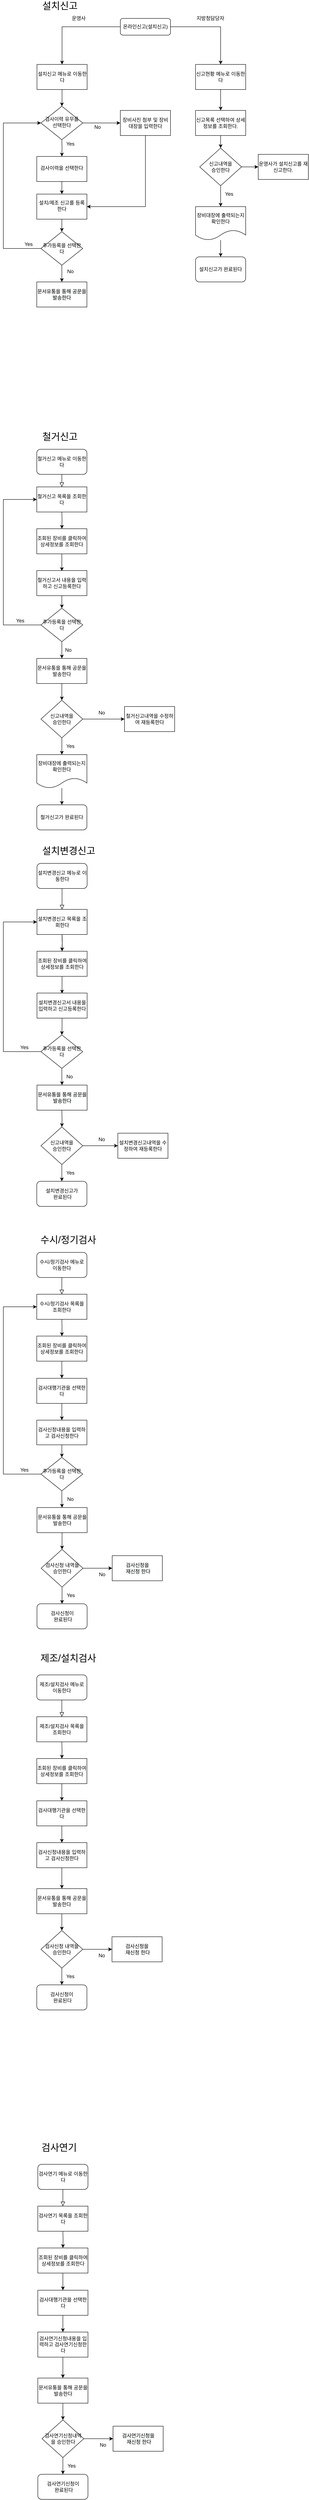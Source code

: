 <mxfile version="14.5.8" type="github">
  <diagram id="C5RBs43oDa-KdzZeNtuy" name="Page-1">
    <mxGraphModel dx="1422" dy="762" grid="1" gridSize="10" guides="1" tooltips="1" connect="1" arrows="1" fold="1" page="1" pageScale="1" pageWidth="827" pageHeight="1169" math="0" shadow="0">
      <root>
        <mxCell id="WIyWlLk6GJQsqaUBKTNV-0" />
        <mxCell id="WIyWlLk6GJQsqaUBKTNV-1" parent="WIyWlLk6GJQsqaUBKTNV-0" />
        <mxCell id="lxTzyP9Jyycn0VTd-L1F-77" value="" style="edgeStyle=orthogonalEdgeStyle;rounded=0;orthogonalLoop=1;jettySize=auto;html=1;entryX=0.5;entryY=0;entryDx=0;entryDy=0;" parent="WIyWlLk6GJQsqaUBKTNV-1" source="WIyWlLk6GJQsqaUBKTNV-3" edge="1" target="Eu_mf2mGly2LNpTWScYB-71">
          <mxGeometry relative="1" as="geometry">
            <mxPoint x="220" y="180" as="targetPoint" />
          </mxGeometry>
        </mxCell>
        <mxCell id="Eu_mf2mGly2LNpTWScYB-67" style="edgeStyle=orthogonalEdgeStyle;rounded=0;orthogonalLoop=1;jettySize=auto;html=1;entryX=0.5;entryY=0;entryDx=0;entryDy=0;" edge="1" parent="WIyWlLk6GJQsqaUBKTNV-1" source="WIyWlLk6GJQsqaUBKTNV-3" target="Eu_mf2mGly2LNpTWScYB-70">
          <mxGeometry relative="1" as="geometry">
            <Array as="points">
              <mxPoint x="600" y="100" />
            </Array>
          </mxGeometry>
        </mxCell>
        <mxCell id="WIyWlLk6GJQsqaUBKTNV-3" value="온라인신고(설치신고)" style="rounded=1;whiteSpace=wrap;html=1;fontSize=12;glass=0;strokeWidth=1;shadow=0;" parent="WIyWlLk6GJQsqaUBKTNV-1" vertex="1">
          <mxGeometry x="360" y="80" width="120" height="40" as="geometry" />
        </mxCell>
        <mxCell id="Ld-m0rTdNNkQz6go5yyE-4" value="" style="edgeStyle=orthogonalEdgeStyle;rounded=0;orthogonalLoop=1;jettySize=auto;html=1;" parent="WIyWlLk6GJQsqaUBKTNV-1" edge="1">
          <mxGeometry relative="1" as="geometry">
            <mxPoint x="270" y="330" as="sourcePoint" />
            <mxPoint x="360" y="330" as="targetPoint" />
          </mxGeometry>
        </mxCell>
        <mxCell id="Ld-m0rTdNNkQz6go5yyE-38" value="" style="edgeStyle=orthogonalEdgeStyle;rounded=0;orthogonalLoop=1;jettySize=auto;html=1;" parent="WIyWlLk6GJQsqaUBKTNV-1" target="Ld-m0rTdNNkQz6go5yyE-37" edge="1">
          <mxGeometry relative="1" as="geometry">
            <mxPoint x="220" y="370" as="sourcePoint" />
          </mxGeometry>
        </mxCell>
        <mxCell id="WIyWlLk6GJQsqaUBKTNV-6" value="검사이력 유무를 선택한다" style="rhombus;whiteSpace=wrap;html=1;shadow=0;fontFamily=Helvetica;fontSize=12;align=center;strokeWidth=1;spacing=6;spacingTop=-4;" parent="WIyWlLk6GJQsqaUBKTNV-1" vertex="1">
          <mxGeometry x="170" y="290" width="100" height="80" as="geometry" />
        </mxCell>
        <mxCell id="Ld-m0rTdNNkQz6go5yyE-19" style="edgeStyle=orthogonalEdgeStyle;rounded=0;orthogonalLoop=1;jettySize=auto;html=1;entryX=1;entryY=0.5;entryDx=0;entryDy=0;" parent="WIyWlLk6GJQsqaUBKTNV-1" target="Ld-m0rTdNNkQz6go5yyE-39" edge="1">
          <mxGeometry relative="1" as="geometry">
            <mxPoint x="290" y="560" as="targetPoint" />
            <Array as="points">
              <mxPoint x="420" y="360" />
              <mxPoint x="420" y="530" />
            </Array>
            <mxPoint x="430" y="360" as="sourcePoint" />
          </mxGeometry>
        </mxCell>
        <mxCell id="Ld-m0rTdNNkQz6go5yyE-5" value="No" style="text;html=1;align=center;verticalAlign=middle;resizable=0;points=[];autosize=1;" parent="WIyWlLk6GJQsqaUBKTNV-1" vertex="1">
          <mxGeometry x="290" y="330" width="30" height="20" as="geometry" />
        </mxCell>
        <mxCell id="lxTzyP9Jyycn0VTd-L1F-40" value="" style="edgeStyle=orthogonalEdgeStyle;rounded=0;orthogonalLoop=1;jettySize=auto;html=1;" parent="WIyWlLk6GJQsqaUBKTNV-1" source="Ld-m0rTdNNkQz6go5yyE-28" target="lxTzyP9Jyycn0VTd-L1F-34" edge="1">
          <mxGeometry relative="1" as="geometry" />
        </mxCell>
        <mxCell id="Eu_mf2mGly2LNpTWScYB-81" style="edgeStyle=orthogonalEdgeStyle;rounded=0;orthogonalLoop=1;jettySize=auto;html=1;exitX=1;exitY=0.5;exitDx=0;exitDy=0;entryX=0;entryY=0.5;entryDx=0;entryDy=0;" edge="1" parent="WIyWlLk6GJQsqaUBKTNV-1" source="Ld-m0rTdNNkQz6go5yyE-28" target="Eu_mf2mGly2LNpTWScYB-83">
          <mxGeometry relative="1" as="geometry">
            <mxPoint x="710" y="435" as="targetPoint" />
          </mxGeometry>
        </mxCell>
        <mxCell id="Ld-m0rTdNNkQz6go5yyE-28" value="신고내역을 &lt;br&gt;승인한다" style="rhombus;whiteSpace=wrap;html=1;" parent="WIyWlLk6GJQsqaUBKTNV-1" vertex="1">
          <mxGeometry x="550" y="390" width="100" height="90" as="geometry" />
        </mxCell>
        <mxCell id="Ld-m0rTdNNkQz6go5yyE-40" value="" style="edgeStyle=orthogonalEdgeStyle;rounded=0;orthogonalLoop=1;jettySize=auto;html=1;" parent="WIyWlLk6GJQsqaUBKTNV-1" source="Ld-m0rTdNNkQz6go5yyE-37" target="Ld-m0rTdNNkQz6go5yyE-39" edge="1">
          <mxGeometry relative="1" as="geometry" />
        </mxCell>
        <mxCell id="Ld-m0rTdNNkQz6go5yyE-37" value="검사이력을 선택한다" style="whiteSpace=wrap;html=1;shadow=0;strokeWidth=1;spacing=6;spacingTop=-4;" parent="WIyWlLk6GJQsqaUBKTNV-1" vertex="1">
          <mxGeometry x="160" y="410" width="120" height="60" as="geometry" />
        </mxCell>
        <mxCell id="Ld-m0rTdNNkQz6go5yyE-45" value="" style="edgeStyle=orthogonalEdgeStyle;rounded=0;orthogonalLoop=1;jettySize=auto;html=1;" parent="WIyWlLk6GJQsqaUBKTNV-1" source="Ld-m0rTdNNkQz6go5yyE-39" edge="1">
          <mxGeometry relative="1" as="geometry">
            <mxPoint x="220" y="590" as="targetPoint" />
          </mxGeometry>
        </mxCell>
        <mxCell id="Ld-m0rTdNNkQz6go5yyE-39" value="&lt;span&gt;설치/제조 신고를 등록한다&lt;/span&gt;" style="whiteSpace=wrap;html=1;shadow=0;strokeWidth=1;spacing=6;spacingTop=-4;" parent="WIyWlLk6GJQsqaUBKTNV-1" vertex="1">
          <mxGeometry x="160" y="500" width="120" height="60" as="geometry" />
        </mxCell>
        <mxCell id="Ld-m0rTdNNkQz6go5yyE-41" value="Yes" style="text;html=1;align=center;verticalAlign=middle;resizable=0;points=[];autosize=1;" parent="WIyWlLk6GJQsqaUBKTNV-1" vertex="1">
          <mxGeometry x="220" y="370" width="40" height="20" as="geometry" />
        </mxCell>
        <mxCell id="Ld-m0rTdNNkQz6go5yyE-42" value="Yes" style="text;html=1;align=center;verticalAlign=middle;resizable=0;points=[];autosize=1;" parent="WIyWlLk6GJQsqaUBKTNV-1" vertex="1">
          <mxGeometry x="600" y="490" width="40" height="20" as="geometry" />
        </mxCell>
        <mxCell id="Ld-m0rTdNNkQz6go5yyE-43" value="설치신고가 완료된다" style="rounded=1;whiteSpace=wrap;html=1;" parent="WIyWlLk6GJQsqaUBKTNV-1" vertex="1">
          <mxGeometry x="540" y="650" width="120" height="60" as="geometry" />
        </mxCell>
        <mxCell id="lxTzyP9Jyycn0VTd-L1F-11" value="" style="rounded=0;html=1;jettySize=auto;orthogonalLoop=1;fontSize=11;endArrow=block;endFill=0;endSize=8;strokeWidth=1;shadow=0;labelBackgroundColor=none;edgeStyle=orthogonalEdgeStyle;" parent="WIyWlLk6GJQsqaUBKTNV-1" source="lxTzyP9Jyycn0VTd-L1F-12" target="lxTzyP9Jyycn0VTd-L1F-33" edge="1">
          <mxGeometry relative="1" as="geometry">
            <mxPoint x="220" y="1200" as="targetPoint" />
          </mxGeometry>
        </mxCell>
        <mxCell id="lxTzyP9Jyycn0VTd-L1F-12" value="철거신고 메뉴로 이동한다" style="rounded=1;whiteSpace=wrap;html=1;fontSize=12;glass=0;strokeWidth=1;shadow=0;" parent="WIyWlLk6GJQsqaUBKTNV-1" vertex="1">
          <mxGeometry x="160" y="1110" width="120" height="60" as="geometry" />
        </mxCell>
        <mxCell id="lxTzyP9Jyycn0VTd-L1F-14" value="" style="edgeStyle=orthogonalEdgeStyle;rounded=0;orthogonalLoop=1;jettySize=auto;html=1;" parent="WIyWlLk6GJQsqaUBKTNV-1" edge="1">
          <mxGeometry relative="1" as="geometry">
            <mxPoint x="220" y="1260" as="sourcePoint" />
            <mxPoint x="220" y="1300" as="targetPoint" />
          </mxGeometry>
        </mxCell>
        <mxCell id="lxTzyP9Jyycn0VTd-L1F-84" value="" style="edgeStyle=orthogonalEdgeStyle;rounded=0;orthogonalLoop=1;jettySize=auto;html=1;" parent="WIyWlLk6GJQsqaUBKTNV-1" edge="1">
          <mxGeometry relative="1" as="geometry">
            <mxPoint x="220" y="1360" as="sourcePoint" />
            <mxPoint x="220" y="1401" as="targetPoint" />
          </mxGeometry>
        </mxCell>
        <mxCell id="lxTzyP9Jyycn0VTd-L1F-21" value="" style="edgeStyle=orthogonalEdgeStyle;rounded=0;orthogonalLoop=1;jettySize=auto;html=1;entryX=0.5;entryY=0;entryDx=0;entryDy=0;" parent="WIyWlLk6GJQsqaUBKTNV-1" source="lxTzyP9Jyycn0VTd-L1F-23" target="lxTzyP9Jyycn0VTd-L1F-36" edge="1">
          <mxGeometry relative="1" as="geometry">
            <mxPoint x="220" y="2130" as="targetPoint" />
          </mxGeometry>
        </mxCell>
        <mxCell id="lxTzyP9Jyycn0VTd-L1F-22" value="" style="edgeStyle=orthogonalEdgeStyle;rounded=0;orthogonalLoop=1;jettySize=auto;html=1;" parent="WIyWlLk6GJQsqaUBKTNV-1" source="lxTzyP9Jyycn0VTd-L1F-23" edge="1">
          <mxGeometry relative="1" as="geometry">
            <mxPoint x="370" y="1755" as="targetPoint" />
          </mxGeometry>
        </mxCell>
        <mxCell id="lxTzyP9Jyycn0VTd-L1F-23" value="신고내역을 &lt;br&gt;승인한다" style="rhombus;whiteSpace=wrap;html=1;" parent="WIyWlLk6GJQsqaUBKTNV-1" vertex="1">
          <mxGeometry x="170" y="1710" width="100" height="90" as="geometry" />
        </mxCell>
        <mxCell id="lxTzyP9Jyycn0VTd-L1F-24" value="No" style="text;html=1;align=center;verticalAlign=middle;resizable=0;points=[];autosize=1;" parent="WIyWlLk6GJQsqaUBKTNV-1" vertex="1">
          <mxGeometry x="300" y="1730" width="30" height="20" as="geometry" />
        </mxCell>
        <mxCell id="lxTzyP9Jyycn0VTd-L1F-31" value="Yes" style="text;html=1;align=center;verticalAlign=middle;resizable=0;points=[];autosize=1;" parent="WIyWlLk6GJQsqaUBKTNV-1" vertex="1">
          <mxGeometry x="220" y="1810" width="40" height="20" as="geometry" />
        </mxCell>
        <mxCell id="lxTzyP9Jyycn0VTd-L1F-32" value="철거신고가 완료된다" style="rounded=1;whiteSpace=wrap;html=1;" parent="WIyWlLk6GJQsqaUBKTNV-1" vertex="1">
          <mxGeometry x="160" y="1960" width="120" height="60" as="geometry" />
        </mxCell>
        <mxCell id="lxTzyP9Jyycn0VTd-L1F-33" value="철거신고 목록을 조회한다" style="rounded=0;whiteSpace=wrap;html=1;" parent="WIyWlLk6GJQsqaUBKTNV-1" vertex="1">
          <mxGeometry x="160" y="1200" width="120" height="60" as="geometry" />
        </mxCell>
        <mxCell id="lxTzyP9Jyycn0VTd-L1F-82" value="" style="edgeStyle=orthogonalEdgeStyle;rounded=0;orthogonalLoop=1;jettySize=auto;html=1;" parent="WIyWlLk6GJQsqaUBKTNV-1" source="lxTzyP9Jyycn0VTd-L1F-34" target="Ld-m0rTdNNkQz6go5yyE-43" edge="1">
          <mxGeometry relative="1" as="geometry" />
        </mxCell>
        <mxCell id="lxTzyP9Jyycn0VTd-L1F-34" value="장비대장에 출력되는지 확인한다" style="shape=document;whiteSpace=wrap;html=1;boundedLbl=1;" parent="WIyWlLk6GJQsqaUBKTNV-1" vertex="1">
          <mxGeometry x="540" y="530" width="120" height="80" as="geometry" />
        </mxCell>
        <mxCell id="lxTzyP9Jyycn0VTd-L1F-38" value="" style="edgeStyle=orthogonalEdgeStyle;rounded=0;orthogonalLoop=1;jettySize=auto;html=1;" parent="WIyWlLk6GJQsqaUBKTNV-1" source="lxTzyP9Jyycn0VTd-L1F-36" target="lxTzyP9Jyycn0VTd-L1F-32" edge="1">
          <mxGeometry relative="1" as="geometry" />
        </mxCell>
        <mxCell id="lxTzyP9Jyycn0VTd-L1F-36" value="장비대장에 출력되는지 확인한다" style="shape=document;whiteSpace=wrap;html=1;boundedLbl=1;" parent="WIyWlLk6GJQsqaUBKTNV-1" vertex="1">
          <mxGeometry x="160" y="1840" width="120" height="80" as="geometry" />
        </mxCell>
        <mxCell id="lxTzyP9Jyycn0VTd-L1F-42" value="" style="rounded=0;html=1;jettySize=auto;orthogonalLoop=1;fontSize=11;endArrow=block;endFill=0;endSize=8;strokeWidth=1;shadow=0;labelBackgroundColor=none;edgeStyle=orthogonalEdgeStyle;" parent="WIyWlLk6GJQsqaUBKTNV-1" source="lxTzyP9Jyycn0VTd-L1F-43" edge="1">
          <mxGeometry relative="1" as="geometry">
            <mxPoint x="220.5" y="2210" as="targetPoint" />
          </mxGeometry>
        </mxCell>
        <mxCell id="lxTzyP9Jyycn0VTd-L1F-43" value="설치변경신고 메뉴로 이동한다" style="rounded=1;whiteSpace=wrap;html=1;fontSize=12;glass=0;strokeWidth=1;shadow=0;" parent="WIyWlLk6GJQsqaUBKTNV-1" vertex="1">
          <mxGeometry x="160.5" y="2100" width="120" height="60" as="geometry" />
        </mxCell>
        <mxCell id="lxTzyP9Jyycn0VTd-L1F-44" value="" style="edgeStyle=orthogonalEdgeStyle;rounded=0;orthogonalLoop=1;jettySize=auto;html=1;" parent="WIyWlLk6GJQsqaUBKTNV-1" edge="1">
          <mxGeometry relative="1" as="geometry">
            <mxPoint x="220.5" y="2270" as="sourcePoint" />
            <mxPoint x="220.5" y="2310" as="targetPoint" />
          </mxGeometry>
        </mxCell>
        <mxCell id="lxTzyP9Jyycn0VTd-L1F-45" value="" style="edgeStyle=orthogonalEdgeStyle;rounded=0;orthogonalLoop=1;jettySize=auto;html=1;entryX=0.5;entryY=0;entryDx=0;entryDy=0;" parent="WIyWlLk6GJQsqaUBKTNV-1" target="lxTzyP9Jyycn0VTd-L1F-49" edge="1">
          <mxGeometry relative="1" as="geometry">
            <mxPoint x="220" y="2996" as="targetPoint" />
            <mxPoint x="220" y="2690" as="sourcePoint" />
          </mxGeometry>
        </mxCell>
        <mxCell id="lxTzyP9Jyycn0VTd-L1F-47" value="" style="edgeStyle=orthogonalEdgeStyle;rounded=0;orthogonalLoop=1;jettySize=auto;html=1;entryX=0.5;entryY=0;entryDx=0;entryDy=0;" parent="WIyWlLk6GJQsqaUBKTNV-1" source="lxTzyP9Jyycn0VTd-L1F-49" target="lxTzyP9Jyycn0VTd-L1F-54" edge="1">
          <mxGeometry relative="1" as="geometry">
            <mxPoint x="220" y="2900" as="targetPoint" />
          </mxGeometry>
        </mxCell>
        <mxCell id="lxTzyP9Jyycn0VTd-L1F-48" value="" style="edgeStyle=orthogonalEdgeStyle;rounded=0;orthogonalLoop=1;jettySize=auto;html=1;entryX=0;entryY=0.5;entryDx=0;entryDy=0;" parent="WIyWlLk6GJQsqaUBKTNV-1" source="lxTzyP9Jyycn0VTd-L1F-49" target="wN_w3vvfWrjO0FIOCe-q-7" edge="1">
          <mxGeometry relative="1" as="geometry">
            <mxPoint x="370" y="2775" as="targetPoint" />
          </mxGeometry>
        </mxCell>
        <mxCell id="lxTzyP9Jyycn0VTd-L1F-49" value="신고내역을 &lt;br&gt;승인한다" style="rhombus;whiteSpace=wrap;html=1;" parent="WIyWlLk6GJQsqaUBKTNV-1" vertex="1">
          <mxGeometry x="170" y="2730" width="100" height="90" as="geometry" />
        </mxCell>
        <mxCell id="lxTzyP9Jyycn0VTd-L1F-50" value="No" style="text;html=1;align=center;verticalAlign=middle;resizable=0;points=[];autosize=1;" parent="WIyWlLk6GJQsqaUBKTNV-1" vertex="1">
          <mxGeometry x="300" y="2750" width="30" height="20" as="geometry" />
        </mxCell>
        <mxCell id="lxTzyP9Jyycn0VTd-L1F-53" value="Yes" style="text;html=1;align=center;verticalAlign=middle;resizable=0;points=[];autosize=1;" parent="WIyWlLk6GJQsqaUBKTNV-1" vertex="1">
          <mxGeometry x="220" y="2830" width="40" height="20" as="geometry" />
        </mxCell>
        <mxCell id="lxTzyP9Jyycn0VTd-L1F-54" value="설치변경신고가&lt;br&gt;&amp;nbsp;완료된다" style="rounded=1;whiteSpace=wrap;html=1;" parent="WIyWlLk6GJQsqaUBKTNV-1" vertex="1">
          <mxGeometry x="160" y="2860" width="120" height="60" as="geometry" />
        </mxCell>
        <mxCell id="lxTzyP9Jyycn0VTd-L1F-59" value="&lt;font style=&quot;font-size: 23px&quot;&gt;설치신고&lt;/font&gt;" style="text;html=1;align=center;verticalAlign=middle;resizable=0;points=[];autosize=1;strokeColor=none;" parent="WIyWlLk6GJQsqaUBKTNV-1" vertex="1">
          <mxGeometry x="160" y="40" width="110" height="20" as="geometry" />
        </mxCell>
        <mxCell id="lxTzyP9Jyycn0VTd-L1F-60" value="&lt;font style=&quot;font-size: 23px&quot;&gt;설치변경신고&lt;/font&gt;" style="text;html=1;align=center;verticalAlign=middle;resizable=0;points=[];autosize=1;strokeColor=none;" parent="WIyWlLk6GJQsqaUBKTNV-1" vertex="1">
          <mxGeometry x="160.5" y="2060" width="150" height="20" as="geometry" />
        </mxCell>
        <mxCell id="lxTzyP9Jyycn0VTd-L1F-61" value="&lt;font style=&quot;font-size: 23px&quot;&gt;철거신고&lt;/font&gt;" style="text;html=1;align=center;verticalAlign=middle;resizable=0;points=[];autosize=1;strokeColor=none;" parent="WIyWlLk6GJQsqaUBKTNV-1" vertex="1">
          <mxGeometry x="160" y="1070" width="110" height="20" as="geometry" />
        </mxCell>
        <mxCell id="lxTzyP9Jyycn0VTd-L1F-62" value="" style="rounded=0;html=1;jettySize=auto;orthogonalLoop=1;fontSize=11;endArrow=block;endFill=0;endSize=8;strokeWidth=1;shadow=0;labelBackgroundColor=none;edgeStyle=orthogonalEdgeStyle;" parent="WIyWlLk6GJQsqaUBKTNV-1" source="lxTzyP9Jyycn0VTd-L1F-63" target="lxTzyP9Jyycn0VTd-L1F-74" edge="1">
          <mxGeometry relative="1" as="geometry">
            <mxPoint x="220" y="3120" as="targetPoint" />
          </mxGeometry>
        </mxCell>
        <mxCell id="lxTzyP9Jyycn0VTd-L1F-63" value="수시/정기검사 메뉴로 이동한다" style="rounded=1;whiteSpace=wrap;html=1;fontSize=12;glass=0;strokeWidth=1;shadow=0;" parent="WIyWlLk6GJQsqaUBKTNV-1" vertex="1">
          <mxGeometry x="160" y="3030" width="120" height="60" as="geometry" />
        </mxCell>
        <mxCell id="lxTzyP9Jyycn0VTd-L1F-64" value="" style="edgeStyle=orthogonalEdgeStyle;rounded=0;orthogonalLoop=1;jettySize=auto;html=1;" parent="WIyWlLk6GJQsqaUBKTNV-1" edge="1">
          <mxGeometry relative="1" as="geometry">
            <mxPoint x="220" y="3190" as="sourcePoint" />
            <mxPoint x="220" y="3230" as="targetPoint" />
          </mxGeometry>
        </mxCell>
        <mxCell id="lxTzyP9Jyycn0VTd-L1F-65" value="" style="edgeStyle=orthogonalEdgeStyle;rounded=0;orthogonalLoop=1;jettySize=auto;html=1;entryX=0.5;entryY=0;entryDx=0;entryDy=0;" parent="WIyWlLk6GJQsqaUBKTNV-1" target="lxTzyP9Jyycn0VTd-L1F-69" edge="1">
          <mxGeometry relative="1" as="geometry">
            <mxPoint x="215.5" y="4015" as="targetPoint" />
            <mxPoint x="215.5" y="3700" as="sourcePoint" />
            <Array as="points">
              <mxPoint x="220.5" y="3700" />
            </Array>
          </mxGeometry>
        </mxCell>
        <mxCell id="lxTzyP9Jyycn0VTd-L1F-67" value="" style="edgeStyle=orthogonalEdgeStyle;rounded=0;orthogonalLoop=1;jettySize=auto;html=1;" parent="WIyWlLk6GJQsqaUBKTNV-1" source="lxTzyP9Jyycn0VTd-L1F-69" edge="1">
          <mxGeometry relative="1" as="geometry">
            <mxPoint x="220.5" y="3870" as="targetPoint" />
          </mxGeometry>
        </mxCell>
        <mxCell id="lxTzyP9Jyycn0VTd-L1F-68" value="" style="edgeStyle=orthogonalEdgeStyle;rounded=0;orthogonalLoop=1;jettySize=auto;html=1;entryX=0;entryY=0.5;entryDx=0;entryDy=0;" parent="WIyWlLk6GJQsqaUBKTNV-1" source="lxTzyP9Jyycn0VTd-L1F-69" target="wN_w3vvfWrjO0FIOCe-q-33" edge="1">
          <mxGeometry relative="1" as="geometry">
            <mxPoint x="345.5" y="3785" as="targetPoint" />
          </mxGeometry>
        </mxCell>
        <mxCell id="lxTzyP9Jyycn0VTd-L1F-69" value="검사신청 내역을 &lt;br&gt;승인한다" style="rhombus;whiteSpace=wrap;html=1;" parent="WIyWlLk6GJQsqaUBKTNV-1" vertex="1">
          <mxGeometry x="170.5" y="3740" width="100" height="90" as="geometry" />
        </mxCell>
        <mxCell id="lxTzyP9Jyycn0VTd-L1F-70" value="No" style="text;html=1;align=center;verticalAlign=middle;resizable=0;points=[];autosize=1;" parent="WIyWlLk6GJQsqaUBKTNV-1" vertex="1">
          <mxGeometry x="300.5" y="3790" width="30" height="20" as="geometry" />
        </mxCell>
        <mxCell id="lxTzyP9Jyycn0VTd-L1F-72" value="Yes" style="text;html=1;align=center;verticalAlign=middle;resizable=0;points=[];autosize=1;" parent="WIyWlLk6GJQsqaUBKTNV-1" vertex="1">
          <mxGeometry x="220.5" y="3840" width="40" height="20" as="geometry" />
        </mxCell>
        <mxCell id="lxTzyP9Jyycn0VTd-L1F-73" value="검사신청이&lt;br&gt;&amp;nbsp;완료된다" style="rounded=1;whiteSpace=wrap;html=1;" parent="WIyWlLk6GJQsqaUBKTNV-1" vertex="1">
          <mxGeometry x="160.5" y="3870" width="120" height="60" as="geometry" />
        </mxCell>
        <mxCell id="lxTzyP9Jyycn0VTd-L1F-74" value="수시/정기검사 목록을 조회한다" style="rounded=0;whiteSpace=wrap;html=1;" parent="WIyWlLk6GJQsqaUBKTNV-1" vertex="1">
          <mxGeometry x="160" y="3130" width="120" height="60" as="geometry" />
        </mxCell>
        <mxCell id="lxTzyP9Jyycn0VTd-L1F-75" value="&lt;font style=&quot;font-size: 23px&quot;&gt;수시/정기검사&lt;/font&gt;" style="text;html=1;align=center;verticalAlign=middle;resizable=0;points=[];autosize=1;strokeColor=none;" parent="WIyWlLk6GJQsqaUBKTNV-1" vertex="1">
          <mxGeometry x="155" y="2990" width="160" height="20" as="geometry" />
        </mxCell>
        <mxCell id="lxTzyP9Jyycn0VTd-L1F-86" value="&lt;span&gt;조회된 장비를 클릭하여 상세정보를 조회한다&lt;/span&gt;" style="rounded=0;whiteSpace=wrap;html=1;" parent="WIyWlLk6GJQsqaUBKTNV-1" vertex="1">
          <mxGeometry x="160" y="1300" width="120" height="60" as="geometry" />
        </mxCell>
        <mxCell id="Eu_mf2mGly2LNpTWScYB-49" value="" style="edgeStyle=orthogonalEdgeStyle;rounded=0;orthogonalLoop=1;jettySize=auto;html=1;" edge="1" parent="WIyWlLk6GJQsqaUBKTNV-1" source="lxTzyP9Jyycn0VTd-L1F-87" target="Eu_mf2mGly2LNpTWScYB-45">
          <mxGeometry relative="1" as="geometry" />
        </mxCell>
        <mxCell id="lxTzyP9Jyycn0VTd-L1F-87" value="&lt;span&gt;철거신고서 내용을 입력하고 신고등록한다&lt;/span&gt;" style="rounded=0;whiteSpace=wrap;html=1;" parent="WIyWlLk6GJQsqaUBKTNV-1" vertex="1">
          <mxGeometry x="160" y="1400" width="120" height="60" as="geometry" />
        </mxCell>
        <mxCell id="lxTzyP9Jyycn0VTd-L1F-88" value="철거신고내역을 수정하여 재등록한다" style="rounded=0;whiteSpace=wrap;html=1;" parent="WIyWlLk6GJQsqaUBKTNV-1" vertex="1">
          <mxGeometry x="370" y="1725" width="120" height="60" as="geometry" />
        </mxCell>
        <mxCell id="lxTzyP9Jyycn0VTd-L1F-90" value="&lt;span&gt;장비사진 첨부 및 장비대장을 입력한다&lt;/span&gt;" style="rounded=0;whiteSpace=wrap;html=1;" parent="WIyWlLk6GJQsqaUBKTNV-1" vertex="1">
          <mxGeometry x="360" y="300" width="120" height="60" as="geometry" />
        </mxCell>
        <mxCell id="lxTzyP9Jyycn0VTd-L1F-94" value="" style="edgeStyle=orthogonalEdgeStyle;rounded=0;orthogonalLoop=1;jettySize=auto;html=1;" parent="WIyWlLk6GJQsqaUBKTNV-1" source="lxTzyP9Jyycn0VTd-L1F-91" target="lxTzyP9Jyycn0VTd-L1F-23" edge="1">
          <mxGeometry relative="1" as="geometry" />
        </mxCell>
        <mxCell id="lxTzyP9Jyycn0VTd-L1F-91" value="&lt;span&gt;문서유통을 통해 공문을 발송한다&lt;/span&gt;" style="rounded=0;whiteSpace=wrap;html=1;" parent="WIyWlLk6GJQsqaUBKTNV-1" vertex="1">
          <mxGeometry x="160" y="1610" width="120" height="60" as="geometry" />
        </mxCell>
        <mxCell id="wN_w3vvfWrjO0FIOCe-q-0" value="" style="edgeStyle=orthogonalEdgeStyle;rounded=0;orthogonalLoop=1;jettySize=auto;html=1;" parent="WIyWlLk6GJQsqaUBKTNV-1" edge="1">
          <mxGeometry relative="1" as="geometry">
            <mxPoint x="220.5" y="2270" as="sourcePoint" />
            <mxPoint x="220.5" y="2310" as="targetPoint" />
          </mxGeometry>
        </mxCell>
        <mxCell id="wN_w3vvfWrjO0FIOCe-q-1" value="" style="edgeStyle=orthogonalEdgeStyle;rounded=0;orthogonalLoop=1;jettySize=auto;html=1;" parent="WIyWlLk6GJQsqaUBKTNV-1" edge="1">
          <mxGeometry relative="1" as="geometry">
            <mxPoint x="220.5" y="2370" as="sourcePoint" />
            <mxPoint x="220.5" y="2411" as="targetPoint" />
          </mxGeometry>
        </mxCell>
        <mxCell id="wN_w3vvfWrjO0FIOCe-q-2" value="설치변경신고 목록을 조회한다" style="rounded=0;whiteSpace=wrap;html=1;" parent="WIyWlLk6GJQsqaUBKTNV-1" vertex="1">
          <mxGeometry x="160.5" y="2210" width="120" height="60" as="geometry" />
        </mxCell>
        <mxCell id="wN_w3vvfWrjO0FIOCe-q-3" value="&lt;span&gt;조회된 장비를 클릭하여 상세정보를 조회한다&lt;/span&gt;" style="rounded=0;whiteSpace=wrap;html=1;" parent="WIyWlLk6GJQsqaUBKTNV-1" vertex="1">
          <mxGeometry x="160.5" y="2310" width="120" height="60" as="geometry" />
        </mxCell>
        <mxCell id="Eu_mf2mGly2LNpTWScYB-55" value="" style="edgeStyle=orthogonalEdgeStyle;rounded=0;orthogonalLoop=1;jettySize=auto;html=1;" edge="1" parent="WIyWlLk6GJQsqaUBKTNV-1" source="wN_w3vvfWrjO0FIOCe-q-4" target="Eu_mf2mGly2LNpTWScYB-52">
          <mxGeometry relative="1" as="geometry" />
        </mxCell>
        <mxCell id="wN_w3vvfWrjO0FIOCe-q-4" value="&lt;span&gt;설치변경신고서 내용을 입력하고 신고등록한다&lt;/span&gt;" style="rounded=0;whiteSpace=wrap;html=1;" parent="WIyWlLk6GJQsqaUBKTNV-1" vertex="1">
          <mxGeometry x="160.5" y="2410" width="120" height="60" as="geometry" />
        </mxCell>
        <mxCell id="wN_w3vvfWrjO0FIOCe-q-5" value="&#xa;&#xa;&lt;span style=&quot;color: rgb(0, 0, 0); font-family: helvetica; font-size: 12px; font-style: normal; font-weight: 400; letter-spacing: normal; text-align: center; text-indent: 0px; text-transform: none; word-spacing: 0px; background-color: rgb(248, 249, 250); display: inline; float: none;&quot;&gt;문서유통을 통해 공문을 발송한다&lt;/span&gt;&#xa;&#xa;" style="rounded=0;whiteSpace=wrap;html=1;" parent="WIyWlLk6GJQsqaUBKTNV-1" vertex="1">
          <mxGeometry x="160.5" y="2630" width="120" height="60" as="geometry" />
        </mxCell>
        <mxCell id="wN_w3vvfWrjO0FIOCe-q-7" value="설치변경신고내역을 수정하여 재등록한다" style="rounded=0;whiteSpace=wrap;html=1;" parent="WIyWlLk6GJQsqaUBKTNV-1" vertex="1">
          <mxGeometry x="354" y="2745" width="120" height="60" as="geometry" />
        </mxCell>
        <mxCell id="wN_w3vvfWrjO0FIOCe-q-8" value="&#xa;&#xa;&lt;span style=&quot;color: rgb(0, 0, 0); font-family: helvetica; font-size: 12px; font-style: normal; font-weight: 400; letter-spacing: normal; text-align: center; text-indent: 0px; text-transform: none; word-spacing: 0px; background-color: rgb(248, 249, 250); display: inline; float: none;&quot;&gt;문서유통을 통해 공문을 발송한다&lt;/span&gt;&#xa;&#xa;" style="rounded=0;whiteSpace=wrap;html=1;" parent="WIyWlLk6GJQsqaUBKTNV-1" vertex="1">
          <mxGeometry x="160" y="710" width="120" height="60" as="geometry" />
        </mxCell>
        <mxCell id="wN_w3vvfWrjO0FIOCe-q-22" value="&lt;font style=&quot;font-size: 23px&quot;&gt;제조/설치검사&lt;/font&gt;" style="text;html=1;align=center;verticalAlign=middle;resizable=0;points=[];autosize=1;strokeColor=none;" parent="WIyWlLk6GJQsqaUBKTNV-1" vertex="1">
          <mxGeometry x="155" y="3990" width="160" height="20" as="geometry" />
        </mxCell>
        <mxCell id="wN_w3vvfWrjO0FIOCe-q-28" value="" style="edgeStyle=orthogonalEdgeStyle;rounded=0;orthogonalLoop=1;jettySize=auto;html=1;" parent="WIyWlLk6GJQsqaUBKTNV-1" edge="1">
          <mxGeometry relative="1" as="geometry">
            <mxPoint x="220" y="3290" as="sourcePoint" />
            <mxPoint x="220" y="3331" as="targetPoint" />
          </mxGeometry>
        </mxCell>
        <mxCell id="wN_w3vvfWrjO0FIOCe-q-30" value="&lt;span&gt;조회된 장비를 클릭하여 상세정보를 조회한다&lt;/span&gt;" style="rounded=0;whiteSpace=wrap;html=1;" parent="WIyWlLk6GJQsqaUBKTNV-1" vertex="1">
          <mxGeometry x="160" y="3230" width="120" height="60" as="geometry" />
        </mxCell>
        <mxCell id="wN_w3vvfWrjO0FIOCe-q-37" value="" style="edgeStyle=orthogonalEdgeStyle;rounded=0;orthogonalLoop=1;jettySize=auto;html=1;" parent="WIyWlLk6GJQsqaUBKTNV-1" source="wN_w3vvfWrjO0FIOCe-q-31" target="wN_w3vvfWrjO0FIOCe-q-36" edge="1">
          <mxGeometry relative="1" as="geometry" />
        </mxCell>
        <mxCell id="wN_w3vvfWrjO0FIOCe-q-31" value="&lt;span&gt;검사대행기관을 선택한다&lt;br&gt;&lt;/span&gt;" style="rounded=0;whiteSpace=wrap;html=1;" parent="WIyWlLk6GJQsqaUBKTNV-1" vertex="1">
          <mxGeometry x="160" y="3331" width="120" height="60" as="geometry" />
        </mxCell>
        <mxCell id="wN_w3vvfWrjO0FIOCe-q-32" value="&lt;span&gt;문서유통을 통해 공문을 발송한다&lt;/span&gt;" style="rounded=0;whiteSpace=wrap;html=1;" parent="WIyWlLk6GJQsqaUBKTNV-1" vertex="1">
          <mxGeometry x="160.5" y="3640" width="120" height="60" as="geometry" />
        </mxCell>
        <mxCell id="wN_w3vvfWrjO0FIOCe-q-33" value="&#xa;&#xa;&lt;span style=&quot;color: rgb(0, 0, 0); font-family: helvetica; font-size: 12px; font-style: normal; font-weight: 400; letter-spacing: normal; text-align: center; text-indent: 0px; text-transform: none; word-spacing: 0px; background-color: rgb(248, 249, 250); display: inline; float: none;&quot;&gt;검사신청을&lt;/span&gt;&lt;br style=&quot;color: rgb(0, 0, 0); font-family: helvetica; font-size: 12px; font-style: normal; font-weight: 400; letter-spacing: normal; text-align: center; text-indent: 0px; text-transform: none; word-spacing: 0px; background-color: rgb(248, 249, 250);&quot;&gt;&lt;span style=&quot;color: rgb(0, 0, 0); font-family: helvetica; font-size: 12px; font-style: normal; font-weight: 400; letter-spacing: normal; text-align: center; text-indent: 0px; text-transform: none; word-spacing: 0px; background-color: rgb(248, 249, 250); display: inline; float: none;&quot;&gt;&amp;nbsp;재신청 한다&lt;/span&gt;&#xa;&#xa;" style="rounded=0;whiteSpace=wrap;html=1;" parent="WIyWlLk6GJQsqaUBKTNV-1" vertex="1">
          <mxGeometry x="340.5" y="3755" width="120" height="60" as="geometry" />
        </mxCell>
        <mxCell id="Eu_mf2mGly2LNpTWScYB-66" style="edgeStyle=orthogonalEdgeStyle;rounded=0;orthogonalLoop=1;jettySize=auto;html=1;entryX=0.5;entryY=0;entryDx=0;entryDy=0;" edge="1" parent="WIyWlLk6GJQsqaUBKTNV-1" source="wN_w3vvfWrjO0FIOCe-q-36" target="Eu_mf2mGly2LNpTWScYB-58">
          <mxGeometry relative="1" as="geometry" />
        </mxCell>
        <mxCell id="wN_w3vvfWrjO0FIOCe-q-36" value="검사신청내용을 입력하고 검사신청한다" style="rounded=0;whiteSpace=wrap;html=1;" parent="WIyWlLk6GJQsqaUBKTNV-1" vertex="1">
          <mxGeometry x="160" y="3431" width="120" height="59" as="geometry" />
        </mxCell>
        <mxCell id="Eu_mf2mGly2LNpTWScYB-0" value="" style="rounded=0;html=1;jettySize=auto;orthogonalLoop=1;fontSize=11;endArrow=block;endFill=0;endSize=8;strokeWidth=1;shadow=0;labelBackgroundColor=none;edgeStyle=orthogonalEdgeStyle;" edge="1" parent="WIyWlLk6GJQsqaUBKTNV-1" source="Eu_mf2mGly2LNpTWScYB-1" target="Eu_mf2mGly2LNpTWScYB-10">
          <mxGeometry relative="1" as="geometry">
            <mxPoint x="220" y="4130" as="targetPoint" />
          </mxGeometry>
        </mxCell>
        <mxCell id="Eu_mf2mGly2LNpTWScYB-1" value="제조/설치검사 메뉴로 이동한다" style="rounded=1;whiteSpace=wrap;html=1;fontSize=12;glass=0;strokeWidth=1;shadow=0;" vertex="1" parent="WIyWlLk6GJQsqaUBKTNV-1">
          <mxGeometry x="160" y="4040" width="120" height="60" as="geometry" />
        </mxCell>
        <mxCell id="Eu_mf2mGly2LNpTWScYB-2" value="" style="edgeStyle=orthogonalEdgeStyle;rounded=0;orthogonalLoop=1;jettySize=auto;html=1;" edge="1" parent="WIyWlLk6GJQsqaUBKTNV-1">
          <mxGeometry relative="1" as="geometry">
            <mxPoint x="220" y="4200" as="sourcePoint" />
            <mxPoint x="220" y="4240" as="targetPoint" />
          </mxGeometry>
        </mxCell>
        <mxCell id="Eu_mf2mGly2LNpTWScYB-3" value="" style="edgeStyle=orthogonalEdgeStyle;rounded=0;orthogonalLoop=1;jettySize=auto;html=1;entryX=0.5;entryY=0;entryDx=0;entryDy=0;" edge="1" parent="WIyWlLk6GJQsqaUBKTNV-1" target="Eu_mf2mGly2LNpTWScYB-6">
          <mxGeometry relative="1" as="geometry">
            <mxPoint x="215" y="4926" as="targetPoint" />
            <mxPoint x="215" y="4611" as="sourcePoint" />
            <Array as="points">
              <mxPoint x="220" y="4611" />
            </Array>
          </mxGeometry>
        </mxCell>
        <mxCell id="Eu_mf2mGly2LNpTWScYB-4" value="" style="edgeStyle=orthogonalEdgeStyle;rounded=0;orthogonalLoop=1;jettySize=auto;html=1;" edge="1" parent="WIyWlLk6GJQsqaUBKTNV-1" source="Eu_mf2mGly2LNpTWScYB-6">
          <mxGeometry relative="1" as="geometry">
            <mxPoint x="220" y="4781" as="targetPoint" />
          </mxGeometry>
        </mxCell>
        <mxCell id="Eu_mf2mGly2LNpTWScYB-5" value="" style="edgeStyle=orthogonalEdgeStyle;rounded=0;orthogonalLoop=1;jettySize=auto;html=1;entryX=0;entryY=0.5;entryDx=0;entryDy=0;" edge="1" parent="WIyWlLk6GJQsqaUBKTNV-1" source="Eu_mf2mGly2LNpTWScYB-6" target="Eu_mf2mGly2LNpTWScYB-17">
          <mxGeometry relative="1" as="geometry">
            <mxPoint x="345" y="4696" as="targetPoint" />
          </mxGeometry>
        </mxCell>
        <mxCell id="Eu_mf2mGly2LNpTWScYB-6" value="검사신청 내역을 &lt;br&gt;승인한다" style="rhombus;whiteSpace=wrap;html=1;" vertex="1" parent="WIyWlLk6GJQsqaUBKTNV-1">
          <mxGeometry x="170" y="4651" width="100" height="90" as="geometry" />
        </mxCell>
        <mxCell id="Eu_mf2mGly2LNpTWScYB-7" value="No" style="text;html=1;align=center;verticalAlign=middle;resizable=0;points=[];autosize=1;" vertex="1" parent="WIyWlLk6GJQsqaUBKTNV-1">
          <mxGeometry x="300" y="4701" width="30" height="20" as="geometry" />
        </mxCell>
        <mxCell id="Eu_mf2mGly2LNpTWScYB-8" value="Yes" style="text;html=1;align=center;verticalAlign=middle;resizable=0;points=[];autosize=1;" vertex="1" parent="WIyWlLk6GJQsqaUBKTNV-1">
          <mxGeometry x="220" y="4751" width="40" height="20" as="geometry" />
        </mxCell>
        <mxCell id="Eu_mf2mGly2LNpTWScYB-9" value="검사신청이&lt;br&gt;&amp;nbsp;완료된다" style="rounded=1;whiteSpace=wrap;html=1;" vertex="1" parent="WIyWlLk6GJQsqaUBKTNV-1">
          <mxGeometry x="160" y="4781" width="120" height="60" as="geometry" />
        </mxCell>
        <mxCell id="Eu_mf2mGly2LNpTWScYB-10" value="제조/설치검사 목록을 조회한다" style="rounded=0;whiteSpace=wrap;html=1;" vertex="1" parent="WIyWlLk6GJQsqaUBKTNV-1">
          <mxGeometry x="160" y="4140" width="120" height="60" as="geometry" />
        </mxCell>
        <mxCell id="Eu_mf2mGly2LNpTWScYB-12" value="" style="edgeStyle=orthogonalEdgeStyle;rounded=0;orthogonalLoop=1;jettySize=auto;html=1;" edge="1" parent="WIyWlLk6GJQsqaUBKTNV-1">
          <mxGeometry relative="1" as="geometry">
            <mxPoint x="220" y="4300" as="sourcePoint" />
            <mxPoint x="220" y="4341" as="targetPoint" />
          </mxGeometry>
        </mxCell>
        <mxCell id="Eu_mf2mGly2LNpTWScYB-13" value="&lt;span&gt;조회된 장비를 클릭하여 상세정보를 조회한다&lt;/span&gt;" style="rounded=0;whiteSpace=wrap;html=1;" vertex="1" parent="WIyWlLk6GJQsqaUBKTNV-1">
          <mxGeometry x="160" y="4240" width="120" height="60" as="geometry" />
        </mxCell>
        <mxCell id="Eu_mf2mGly2LNpTWScYB-14" value="" style="edgeStyle=orthogonalEdgeStyle;rounded=0;orthogonalLoop=1;jettySize=auto;html=1;" edge="1" parent="WIyWlLk6GJQsqaUBKTNV-1" source="Eu_mf2mGly2LNpTWScYB-15" target="Eu_mf2mGly2LNpTWScYB-19">
          <mxGeometry relative="1" as="geometry" />
        </mxCell>
        <mxCell id="Eu_mf2mGly2LNpTWScYB-15" value="&lt;span&gt;검사대행기관을 선택한다&lt;br&gt;&lt;/span&gt;" style="rounded=0;whiteSpace=wrap;html=1;" vertex="1" parent="WIyWlLk6GJQsqaUBKTNV-1">
          <mxGeometry x="160" y="4341" width="120" height="60" as="geometry" />
        </mxCell>
        <mxCell id="Eu_mf2mGly2LNpTWScYB-16" value="&lt;span&gt;문서유통을 통해 공문을 발송한다&lt;/span&gt;" style="rounded=0;whiteSpace=wrap;html=1;" vertex="1" parent="WIyWlLk6GJQsqaUBKTNV-1">
          <mxGeometry x="160" y="4551" width="120" height="60" as="geometry" />
        </mxCell>
        <mxCell id="Eu_mf2mGly2LNpTWScYB-17" value="&#xa;&#xa;&lt;span style=&quot;color: rgb(0, 0, 0); font-family: helvetica; font-size: 12px; font-style: normal; font-weight: 400; letter-spacing: normal; text-align: center; text-indent: 0px; text-transform: none; word-spacing: 0px; background-color: rgb(248, 249, 250); display: inline; float: none;&quot;&gt;검사신청을&lt;/span&gt;&lt;br style=&quot;color: rgb(0, 0, 0); font-family: helvetica; font-size: 12px; font-style: normal; font-weight: 400; letter-spacing: normal; text-align: center; text-indent: 0px; text-transform: none; word-spacing: 0px; background-color: rgb(248, 249, 250);&quot;&gt;&lt;span style=&quot;color: rgb(0, 0, 0); font-family: helvetica; font-size: 12px; font-style: normal; font-weight: 400; letter-spacing: normal; text-align: center; text-indent: 0px; text-transform: none; word-spacing: 0px; background-color: rgb(248, 249, 250); display: inline; float: none;&quot;&gt;&amp;nbsp;재신청 한다&lt;/span&gt;&#xa;&#xa;" style="rounded=0;whiteSpace=wrap;html=1;" vertex="1" parent="WIyWlLk6GJQsqaUBKTNV-1">
          <mxGeometry x="340" y="4666" width="120" height="60" as="geometry" />
        </mxCell>
        <mxCell id="Eu_mf2mGly2LNpTWScYB-18" value="" style="edgeStyle=orthogonalEdgeStyle;rounded=0;orthogonalLoop=1;jettySize=auto;html=1;" edge="1" parent="WIyWlLk6GJQsqaUBKTNV-1" source="Eu_mf2mGly2LNpTWScYB-19" target="Eu_mf2mGly2LNpTWScYB-16">
          <mxGeometry relative="1" as="geometry" />
        </mxCell>
        <mxCell id="Eu_mf2mGly2LNpTWScYB-19" value="검사신청내용을 입력하고 검사신청한다" style="rounded=0;whiteSpace=wrap;html=1;" vertex="1" parent="WIyWlLk6GJQsqaUBKTNV-1">
          <mxGeometry x="160" y="4441" width="120" height="60" as="geometry" />
        </mxCell>
        <mxCell id="Eu_mf2mGly2LNpTWScYB-20" value="&lt;font style=&quot;font-size: 23px&quot;&gt;검사연기&lt;/font&gt;" style="text;html=1;align=center;verticalAlign=middle;resizable=0;points=[];autosize=1;strokeColor=none;" vertex="1" parent="WIyWlLk6GJQsqaUBKTNV-1">
          <mxGeometry x="157.5" y="5160" width="110" height="20" as="geometry" />
        </mxCell>
        <mxCell id="Eu_mf2mGly2LNpTWScYB-21" value="" style="rounded=0;html=1;jettySize=auto;orthogonalLoop=1;fontSize=11;endArrow=block;endFill=0;endSize=8;strokeWidth=1;shadow=0;labelBackgroundColor=none;edgeStyle=orthogonalEdgeStyle;" edge="1" parent="WIyWlLk6GJQsqaUBKTNV-1" source="Eu_mf2mGly2LNpTWScYB-22" target="Eu_mf2mGly2LNpTWScYB-31">
          <mxGeometry relative="1" as="geometry">
            <mxPoint x="222.5" y="5300" as="targetPoint" />
          </mxGeometry>
        </mxCell>
        <mxCell id="Eu_mf2mGly2LNpTWScYB-22" value="검사연기 메뉴로 이동한다" style="rounded=1;whiteSpace=wrap;html=1;fontSize=12;glass=0;strokeWidth=1;shadow=0;" vertex="1" parent="WIyWlLk6GJQsqaUBKTNV-1">
          <mxGeometry x="162.5" y="5210" width="120" height="60" as="geometry" />
        </mxCell>
        <mxCell id="Eu_mf2mGly2LNpTWScYB-23" value="" style="edgeStyle=orthogonalEdgeStyle;rounded=0;orthogonalLoop=1;jettySize=auto;html=1;" edge="1" parent="WIyWlLk6GJQsqaUBKTNV-1">
          <mxGeometry relative="1" as="geometry">
            <mxPoint x="222.5" y="5370" as="sourcePoint" />
            <mxPoint x="222.5" y="5410" as="targetPoint" />
          </mxGeometry>
        </mxCell>
        <mxCell id="Eu_mf2mGly2LNpTWScYB-24" value="" style="edgeStyle=orthogonalEdgeStyle;rounded=0;orthogonalLoop=1;jettySize=auto;html=1;entryX=0.5;entryY=0;entryDx=0;entryDy=0;" edge="1" parent="WIyWlLk6GJQsqaUBKTNV-1" target="Eu_mf2mGly2LNpTWScYB-27">
          <mxGeometry relative="1" as="geometry">
            <mxPoint x="217.5" y="6096" as="targetPoint" />
            <mxPoint x="217.5" y="5781" as="sourcePoint" />
            <Array as="points">
              <mxPoint x="222.5" y="5781" />
            </Array>
          </mxGeometry>
        </mxCell>
        <mxCell id="Eu_mf2mGly2LNpTWScYB-25" value="" style="edgeStyle=orthogonalEdgeStyle;rounded=0;orthogonalLoop=1;jettySize=auto;html=1;" edge="1" parent="WIyWlLk6GJQsqaUBKTNV-1" source="Eu_mf2mGly2LNpTWScYB-27">
          <mxGeometry relative="1" as="geometry">
            <mxPoint x="222.5" y="5951" as="targetPoint" />
          </mxGeometry>
        </mxCell>
        <mxCell id="Eu_mf2mGly2LNpTWScYB-26" value="" style="edgeStyle=orthogonalEdgeStyle;rounded=0;orthogonalLoop=1;jettySize=auto;html=1;entryX=0;entryY=0.5;entryDx=0;entryDy=0;" edge="1" parent="WIyWlLk6GJQsqaUBKTNV-1" source="Eu_mf2mGly2LNpTWScYB-27" target="Eu_mf2mGly2LNpTWScYB-37">
          <mxGeometry relative="1" as="geometry">
            <mxPoint x="347.5" y="5866" as="targetPoint" />
          </mxGeometry>
        </mxCell>
        <mxCell id="Eu_mf2mGly2LNpTWScYB-27" value="검사연기신청내역을&amp;nbsp;승인한다" style="rhombus;whiteSpace=wrap;html=1;" vertex="1" parent="WIyWlLk6GJQsqaUBKTNV-1">
          <mxGeometry x="172.5" y="5821" width="100" height="90" as="geometry" />
        </mxCell>
        <mxCell id="Eu_mf2mGly2LNpTWScYB-28" value="No" style="text;html=1;align=center;verticalAlign=middle;resizable=0;points=[];autosize=1;" vertex="1" parent="WIyWlLk6GJQsqaUBKTNV-1">
          <mxGeometry x="302.5" y="5871" width="30" height="20" as="geometry" />
        </mxCell>
        <mxCell id="Eu_mf2mGly2LNpTWScYB-29" value="Yes" style="text;html=1;align=center;verticalAlign=middle;resizable=0;points=[];autosize=1;" vertex="1" parent="WIyWlLk6GJQsqaUBKTNV-1">
          <mxGeometry x="222.5" y="5921" width="40" height="20" as="geometry" />
        </mxCell>
        <mxCell id="Eu_mf2mGly2LNpTWScYB-30" value="검사연기신청이&lt;br&gt;&amp;nbsp;완료된다" style="rounded=1;whiteSpace=wrap;html=1;" vertex="1" parent="WIyWlLk6GJQsqaUBKTNV-1">
          <mxGeometry x="162.5" y="5951" width="120" height="60" as="geometry" />
        </mxCell>
        <mxCell id="Eu_mf2mGly2LNpTWScYB-31" value="검사연기 목록을 조회한다" style="rounded=0;whiteSpace=wrap;html=1;" vertex="1" parent="WIyWlLk6GJQsqaUBKTNV-1">
          <mxGeometry x="162.5" y="5310" width="120" height="60" as="geometry" />
        </mxCell>
        <mxCell id="Eu_mf2mGly2LNpTWScYB-32" value="" style="edgeStyle=orthogonalEdgeStyle;rounded=0;orthogonalLoop=1;jettySize=auto;html=1;" edge="1" parent="WIyWlLk6GJQsqaUBKTNV-1">
          <mxGeometry relative="1" as="geometry">
            <mxPoint x="222.5" y="5470" as="sourcePoint" />
            <mxPoint x="222.5" y="5511" as="targetPoint" />
          </mxGeometry>
        </mxCell>
        <mxCell id="Eu_mf2mGly2LNpTWScYB-33" value="&lt;span&gt;조회된 장비를 클릭하여 상세정보를 조회한다&lt;/span&gt;" style="rounded=0;whiteSpace=wrap;html=1;" vertex="1" parent="WIyWlLk6GJQsqaUBKTNV-1">
          <mxGeometry x="162.5" y="5410" width="120" height="60" as="geometry" />
        </mxCell>
        <mxCell id="Eu_mf2mGly2LNpTWScYB-34" value="" style="edgeStyle=orthogonalEdgeStyle;rounded=0;orthogonalLoop=1;jettySize=auto;html=1;" edge="1" parent="WIyWlLk6GJQsqaUBKTNV-1" source="Eu_mf2mGly2LNpTWScYB-35" target="Eu_mf2mGly2LNpTWScYB-39">
          <mxGeometry relative="1" as="geometry" />
        </mxCell>
        <mxCell id="Eu_mf2mGly2LNpTWScYB-35" value="&lt;span&gt;검사대행기관을 선택한다&lt;br&gt;&lt;/span&gt;" style="rounded=0;whiteSpace=wrap;html=1;" vertex="1" parent="WIyWlLk6GJQsqaUBKTNV-1">
          <mxGeometry x="162.5" y="5511" width="120" height="60" as="geometry" />
        </mxCell>
        <mxCell id="Eu_mf2mGly2LNpTWScYB-36" value="&lt;span&gt;문서유통을 통해 공문을 발송한다&lt;/span&gt;" style="rounded=0;whiteSpace=wrap;html=1;" vertex="1" parent="WIyWlLk6GJQsqaUBKTNV-1">
          <mxGeometry x="162.5" y="5721" width="120" height="60" as="geometry" />
        </mxCell>
        <mxCell id="Eu_mf2mGly2LNpTWScYB-37" value="&lt;span style=&quot;color: rgb(0 , 0 , 0) ; font-family: &amp;#34;helvetica&amp;#34; ; font-size: 12px ; font-style: normal ; font-weight: 400 ; letter-spacing: normal ; text-align: center ; text-indent: 0px ; text-transform: none ; word-spacing: 0px ; background-color: rgb(248 , 249 , 250) ; display: inline ; float: none&quot;&gt;검사연기신청을&lt;/span&gt;&lt;br style=&quot;color: rgb(0 , 0 , 0) ; font-family: &amp;#34;helvetica&amp;#34; ; font-size: 12px ; font-style: normal ; font-weight: 400 ; letter-spacing: normal ; text-align: center ; text-indent: 0px ; text-transform: none ; word-spacing: 0px ; background-color: rgb(248 , 249 , 250)&quot;&gt;&lt;span style=&quot;color: rgb(0 , 0 , 0) ; font-family: &amp;#34;helvetica&amp;#34; ; font-size: 12px ; font-style: normal ; font-weight: 400 ; letter-spacing: normal ; text-align: center ; text-indent: 0px ; text-transform: none ; word-spacing: 0px ; background-color: rgb(248 , 249 , 250) ; display: inline ; float: none&quot;&gt;&amp;nbsp;재신청 한다&lt;/span&gt;" style="rounded=0;whiteSpace=wrap;html=1;" vertex="1" parent="WIyWlLk6GJQsqaUBKTNV-1">
          <mxGeometry x="342.5" y="5836" width="120" height="60" as="geometry" />
        </mxCell>
        <mxCell id="Eu_mf2mGly2LNpTWScYB-38" value="" style="edgeStyle=orthogonalEdgeStyle;rounded=0;orthogonalLoop=1;jettySize=auto;html=1;" edge="1" parent="WIyWlLk6GJQsqaUBKTNV-1" source="Eu_mf2mGly2LNpTWScYB-39" target="Eu_mf2mGly2LNpTWScYB-36">
          <mxGeometry relative="1" as="geometry" />
        </mxCell>
        <mxCell id="Eu_mf2mGly2LNpTWScYB-39" value="검사연기신청내용을 입력하고 검사연기신청한다" style="rounded=0;whiteSpace=wrap;html=1;" vertex="1" parent="WIyWlLk6GJQsqaUBKTNV-1">
          <mxGeometry x="162.5" y="5611" width="120" height="60" as="geometry" />
        </mxCell>
        <mxCell id="Eu_mf2mGly2LNpTWScYB-41" style="edgeStyle=orthogonalEdgeStyle;rounded=0;orthogonalLoop=1;jettySize=auto;html=1;entryX=0;entryY=0.5;entryDx=0;entryDy=0;" edge="1" parent="WIyWlLk6GJQsqaUBKTNV-1" source="Eu_mf2mGly2LNpTWScYB-40" target="WIyWlLk6GJQsqaUBKTNV-6">
          <mxGeometry relative="1" as="geometry">
            <mxPoint x="60" y="310" as="targetPoint" />
            <Array as="points">
              <mxPoint x="80" y="630" />
              <mxPoint x="80" y="330" />
            </Array>
          </mxGeometry>
        </mxCell>
        <mxCell id="Eu_mf2mGly2LNpTWScYB-42" value="" style="edgeStyle=orthogonalEdgeStyle;rounded=0;orthogonalLoop=1;jettySize=auto;html=1;" edge="1" parent="WIyWlLk6GJQsqaUBKTNV-1" source="Eu_mf2mGly2LNpTWScYB-40" target="wN_w3vvfWrjO0FIOCe-q-8">
          <mxGeometry relative="1" as="geometry" />
        </mxCell>
        <mxCell id="Eu_mf2mGly2LNpTWScYB-40" value="추가등록을 선택한다" style="rhombus;whiteSpace=wrap;html=1;" vertex="1" parent="WIyWlLk6GJQsqaUBKTNV-1">
          <mxGeometry x="170" y="590" width="100" height="80" as="geometry" />
        </mxCell>
        <mxCell id="Eu_mf2mGly2LNpTWScYB-43" value="Yes" style="text;html=1;align=center;verticalAlign=middle;resizable=0;points=[];autosize=1;strokeColor=none;" vertex="1" parent="WIyWlLk6GJQsqaUBKTNV-1">
          <mxGeometry x="120" y="610" width="40" height="20" as="geometry" />
        </mxCell>
        <mxCell id="Eu_mf2mGly2LNpTWScYB-44" value="No" style="text;html=1;align=center;verticalAlign=middle;resizable=0;points=[];autosize=1;strokeColor=none;" vertex="1" parent="WIyWlLk6GJQsqaUBKTNV-1">
          <mxGeometry x="225" y="675" width="30" height="20" as="geometry" />
        </mxCell>
        <mxCell id="Eu_mf2mGly2LNpTWScYB-47" style="edgeStyle=orthogonalEdgeStyle;rounded=0;orthogonalLoop=1;jettySize=auto;html=1;exitX=0;exitY=0.5;exitDx=0;exitDy=0;entryX=0;entryY=0.5;entryDx=0;entryDy=0;" edge="1" parent="WIyWlLk6GJQsqaUBKTNV-1" source="Eu_mf2mGly2LNpTWScYB-45" target="lxTzyP9Jyycn0VTd-L1F-33">
          <mxGeometry relative="1" as="geometry">
            <Array as="points">
              <mxPoint x="80" y="1530" />
              <mxPoint x="80" y="1230" />
            </Array>
          </mxGeometry>
        </mxCell>
        <mxCell id="Eu_mf2mGly2LNpTWScYB-50" value="" style="edgeStyle=orthogonalEdgeStyle;rounded=0;orthogonalLoop=1;jettySize=auto;html=1;" edge="1" parent="WIyWlLk6GJQsqaUBKTNV-1" source="Eu_mf2mGly2LNpTWScYB-45" target="lxTzyP9Jyycn0VTd-L1F-91">
          <mxGeometry relative="1" as="geometry" />
        </mxCell>
        <mxCell id="Eu_mf2mGly2LNpTWScYB-45" value="추가등록을 선택한다" style="rhombus;whiteSpace=wrap;html=1;" vertex="1" parent="WIyWlLk6GJQsqaUBKTNV-1">
          <mxGeometry x="170" y="1490" width="100" height="80" as="geometry" />
        </mxCell>
        <mxCell id="Eu_mf2mGly2LNpTWScYB-48" value="Yes" style="text;html=1;align=center;verticalAlign=middle;resizable=0;points=[];autosize=1;strokeColor=none;" vertex="1" parent="WIyWlLk6GJQsqaUBKTNV-1">
          <mxGeometry x="100" y="1510" width="40" height="20" as="geometry" />
        </mxCell>
        <mxCell id="Eu_mf2mGly2LNpTWScYB-51" value="No" style="text;html=1;align=center;verticalAlign=middle;resizable=0;points=[];autosize=1;strokeColor=none;" vertex="1" parent="WIyWlLk6GJQsqaUBKTNV-1">
          <mxGeometry x="220" y="1580" width="30" height="20" as="geometry" />
        </mxCell>
        <mxCell id="Eu_mf2mGly2LNpTWScYB-53" style="edgeStyle=orthogonalEdgeStyle;rounded=0;orthogonalLoop=1;jettySize=auto;html=1;entryX=0;entryY=0.5;entryDx=0;entryDy=0;" edge="1" parent="WIyWlLk6GJQsqaUBKTNV-1" source="Eu_mf2mGly2LNpTWScYB-52" target="wN_w3vvfWrjO0FIOCe-q-2">
          <mxGeometry relative="1" as="geometry">
            <Array as="points">
              <mxPoint x="80" y="2550" />
              <mxPoint x="80" y="2240" />
            </Array>
          </mxGeometry>
        </mxCell>
        <mxCell id="Eu_mf2mGly2LNpTWScYB-56" value="" style="edgeStyle=orthogonalEdgeStyle;rounded=0;orthogonalLoop=1;jettySize=auto;html=1;" edge="1" parent="WIyWlLk6GJQsqaUBKTNV-1" source="Eu_mf2mGly2LNpTWScYB-52" target="wN_w3vvfWrjO0FIOCe-q-5">
          <mxGeometry relative="1" as="geometry" />
        </mxCell>
        <mxCell id="Eu_mf2mGly2LNpTWScYB-52" value="추가등록을 선택한다" style="rhombus;whiteSpace=wrap;html=1;" vertex="1" parent="WIyWlLk6GJQsqaUBKTNV-1">
          <mxGeometry x="170" y="2510" width="100" height="80" as="geometry" />
        </mxCell>
        <mxCell id="Eu_mf2mGly2LNpTWScYB-54" value="Yes" style="text;html=1;align=center;verticalAlign=middle;resizable=0;points=[];autosize=1;strokeColor=none;" vertex="1" parent="WIyWlLk6GJQsqaUBKTNV-1">
          <mxGeometry x="110" y="2530" width="40" height="20" as="geometry" />
        </mxCell>
        <mxCell id="Eu_mf2mGly2LNpTWScYB-57" value="No" style="text;html=1;align=center;verticalAlign=middle;resizable=0;points=[];autosize=1;strokeColor=none;" vertex="1" parent="WIyWlLk6GJQsqaUBKTNV-1">
          <mxGeometry x="222.5" y="2600" width="30" height="20" as="geometry" />
        </mxCell>
        <mxCell id="Eu_mf2mGly2LNpTWScYB-60" style="edgeStyle=orthogonalEdgeStyle;rounded=0;orthogonalLoop=1;jettySize=auto;html=1;exitX=0;exitY=0.5;exitDx=0;exitDy=0;entryX=0;entryY=0.5;entryDx=0;entryDy=0;" edge="1" parent="WIyWlLk6GJQsqaUBKTNV-1" source="Eu_mf2mGly2LNpTWScYB-58" target="lxTzyP9Jyycn0VTd-L1F-74">
          <mxGeometry relative="1" as="geometry">
            <Array as="points">
              <mxPoint x="80" y="3560" />
              <mxPoint x="80" y="3160" />
            </Array>
          </mxGeometry>
        </mxCell>
        <mxCell id="Eu_mf2mGly2LNpTWScYB-62" value="" style="edgeStyle=orthogonalEdgeStyle;rounded=0;orthogonalLoop=1;jettySize=auto;html=1;" edge="1" parent="WIyWlLk6GJQsqaUBKTNV-1" source="Eu_mf2mGly2LNpTWScYB-58" target="wN_w3vvfWrjO0FIOCe-q-32">
          <mxGeometry relative="1" as="geometry" />
        </mxCell>
        <mxCell id="Eu_mf2mGly2LNpTWScYB-58" value="추가등록을 선택한다" style="rhombus;whiteSpace=wrap;html=1;" vertex="1" parent="WIyWlLk6GJQsqaUBKTNV-1">
          <mxGeometry x="170" y="3520" width="100" height="80" as="geometry" />
        </mxCell>
        <mxCell id="Eu_mf2mGly2LNpTWScYB-61" value="Yes" style="text;html=1;align=center;verticalAlign=middle;resizable=0;points=[];autosize=1;strokeColor=none;" vertex="1" parent="WIyWlLk6GJQsqaUBKTNV-1">
          <mxGeometry x="110" y="3540" width="40" height="20" as="geometry" />
        </mxCell>
        <mxCell id="Eu_mf2mGly2LNpTWScYB-63" value="No" style="text;html=1;align=center;verticalAlign=middle;resizable=0;points=[];autosize=1;strokeColor=none;" vertex="1" parent="WIyWlLk6GJQsqaUBKTNV-1">
          <mxGeometry x="225" y="3610" width="30" height="20" as="geometry" />
        </mxCell>
        <mxCell id="Eu_mf2mGly2LNpTWScYB-77" value="" style="edgeStyle=orthogonalEdgeStyle;rounded=0;orthogonalLoop=1;jettySize=auto;html=1;" edge="1" parent="WIyWlLk6GJQsqaUBKTNV-1" source="Eu_mf2mGly2LNpTWScYB-70" target="Eu_mf2mGly2LNpTWScYB-76">
          <mxGeometry relative="1" as="geometry" />
        </mxCell>
        <mxCell id="Eu_mf2mGly2LNpTWScYB-70" value="신고현황 메뉴로 이동한다" style="rounded=0;whiteSpace=wrap;html=1;" vertex="1" parent="WIyWlLk6GJQsqaUBKTNV-1">
          <mxGeometry x="540" y="190" width="120" height="60" as="geometry" />
        </mxCell>
        <mxCell id="Eu_mf2mGly2LNpTWScYB-72" value="" style="edgeStyle=orthogonalEdgeStyle;rounded=0;orthogonalLoop=1;jettySize=auto;html=1;" edge="1" parent="WIyWlLk6GJQsqaUBKTNV-1" source="Eu_mf2mGly2LNpTWScYB-71" target="WIyWlLk6GJQsqaUBKTNV-6">
          <mxGeometry relative="1" as="geometry" />
        </mxCell>
        <mxCell id="Eu_mf2mGly2LNpTWScYB-71" value="설치신고 메뉴로 이동한다" style="rounded=0;whiteSpace=wrap;html=1;" vertex="1" parent="WIyWlLk6GJQsqaUBKTNV-1">
          <mxGeometry x="160.5" y="190" width="120" height="60" as="geometry" />
        </mxCell>
        <mxCell id="Eu_mf2mGly2LNpTWScYB-73" value="지방청담당자" style="text;html=1;align=center;verticalAlign=middle;resizable=0;points=[];autosize=1;strokeColor=none;" vertex="1" parent="WIyWlLk6GJQsqaUBKTNV-1">
          <mxGeometry x="530" y="70" width="90" height="20" as="geometry" />
        </mxCell>
        <mxCell id="Eu_mf2mGly2LNpTWScYB-74" value="운영사" style="text;html=1;align=center;verticalAlign=middle;resizable=0;points=[];autosize=1;strokeColor=none;" vertex="1" parent="WIyWlLk6GJQsqaUBKTNV-1">
          <mxGeometry x="235" y="70" width="50" height="20" as="geometry" />
        </mxCell>
        <mxCell id="Eu_mf2mGly2LNpTWScYB-78" value="" style="edgeStyle=orthogonalEdgeStyle;rounded=0;orthogonalLoop=1;jettySize=auto;html=1;" edge="1" parent="WIyWlLk6GJQsqaUBKTNV-1" source="Eu_mf2mGly2LNpTWScYB-76" target="Ld-m0rTdNNkQz6go5yyE-28">
          <mxGeometry relative="1" as="geometry" />
        </mxCell>
        <mxCell id="Eu_mf2mGly2LNpTWScYB-76" value="신고목록 선택하여 상세정보를 조회한다." style="rounded=0;whiteSpace=wrap;html=1;" vertex="1" parent="WIyWlLk6GJQsqaUBKTNV-1">
          <mxGeometry x="540" y="300" width="120" height="60" as="geometry" />
        </mxCell>
        <mxCell id="Eu_mf2mGly2LNpTWScYB-83" value="운영사가 설치신고를 재신고한다." style="rounded=0;whiteSpace=wrap;html=1;" vertex="1" parent="WIyWlLk6GJQsqaUBKTNV-1">
          <mxGeometry x="690" y="405" width="120" height="60" as="geometry" />
        </mxCell>
      </root>
    </mxGraphModel>
  </diagram>
</mxfile>
